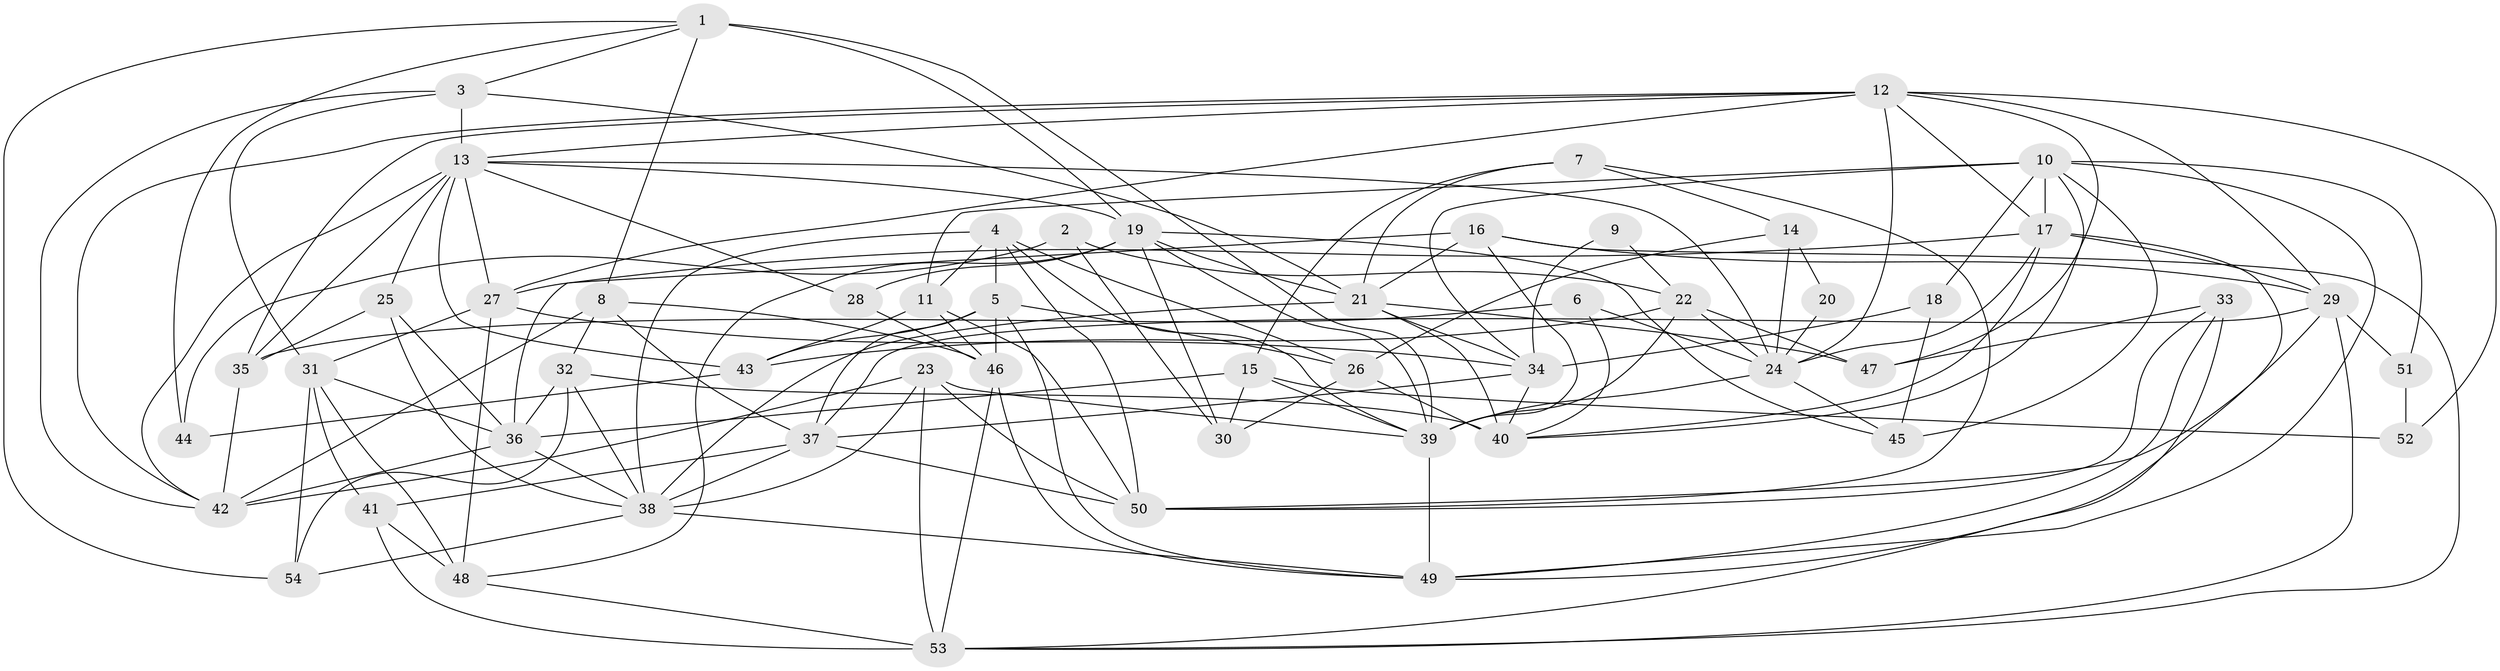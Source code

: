 // original degree distribution, {5: 0.205607476635514, 3: 0.2523364485981308, 2: 0.16822429906542055, 6: 0.08411214953271028, 7: 0.056074766355140186, 4: 0.22429906542056074, 9: 0.009345794392523364}
// Generated by graph-tools (version 1.1) at 2025/02/03/09/25 03:02:15]
// undirected, 54 vertices, 149 edges
graph export_dot {
graph [start="1"]
  node [color=gray90,style=filled];
  1;
  2;
  3;
  4;
  5;
  6;
  7;
  8;
  9;
  10;
  11;
  12;
  13;
  14;
  15;
  16;
  17;
  18;
  19;
  20;
  21;
  22;
  23;
  24;
  25;
  26;
  27;
  28;
  29;
  30;
  31;
  32;
  33;
  34;
  35;
  36;
  37;
  38;
  39;
  40;
  41;
  42;
  43;
  44;
  45;
  46;
  47;
  48;
  49;
  50;
  51;
  52;
  53;
  54;
  1 -- 3 [weight=1.0];
  1 -- 8 [weight=1.0];
  1 -- 19 [weight=1.0];
  1 -- 39 [weight=1.0];
  1 -- 44 [weight=1.0];
  1 -- 54 [weight=1.0];
  2 -- 22 [weight=1.0];
  2 -- 30 [weight=1.0];
  2 -- 44 [weight=1.0];
  3 -- 13 [weight=1.0];
  3 -- 21 [weight=1.0];
  3 -- 31 [weight=1.0];
  3 -- 42 [weight=1.0];
  4 -- 5 [weight=1.0];
  4 -- 11 [weight=1.0];
  4 -- 26 [weight=1.0];
  4 -- 38 [weight=1.0];
  4 -- 39 [weight=1.0];
  4 -- 50 [weight=1.0];
  5 -- 26 [weight=1.0];
  5 -- 37 [weight=1.0];
  5 -- 43 [weight=1.0];
  5 -- 46 [weight=1.0];
  5 -- 49 [weight=1.0];
  6 -- 24 [weight=1.0];
  6 -- 35 [weight=1.0];
  6 -- 40 [weight=1.0];
  7 -- 14 [weight=1.0];
  7 -- 15 [weight=1.0];
  7 -- 21 [weight=1.0];
  7 -- 50 [weight=1.0];
  8 -- 32 [weight=1.0];
  8 -- 37 [weight=1.0];
  8 -- 42 [weight=1.0];
  8 -- 46 [weight=1.0];
  9 -- 22 [weight=1.0];
  9 -- 34 [weight=1.0];
  10 -- 11 [weight=2.0];
  10 -- 17 [weight=1.0];
  10 -- 18 [weight=1.0];
  10 -- 34 [weight=1.0];
  10 -- 40 [weight=1.0];
  10 -- 45 [weight=1.0];
  10 -- 49 [weight=1.0];
  10 -- 51 [weight=1.0];
  11 -- 43 [weight=1.0];
  11 -- 46 [weight=1.0];
  11 -- 50 [weight=1.0];
  12 -- 13 [weight=1.0];
  12 -- 17 [weight=1.0];
  12 -- 24 [weight=1.0];
  12 -- 27 [weight=1.0];
  12 -- 29 [weight=1.0];
  12 -- 35 [weight=1.0];
  12 -- 42 [weight=1.0];
  12 -- 47 [weight=1.0];
  12 -- 52 [weight=1.0];
  13 -- 19 [weight=1.0];
  13 -- 24 [weight=1.0];
  13 -- 25 [weight=2.0];
  13 -- 27 [weight=1.0];
  13 -- 28 [weight=1.0];
  13 -- 35 [weight=1.0];
  13 -- 42 [weight=1.0];
  13 -- 43 [weight=1.0];
  14 -- 20 [weight=1.0];
  14 -- 24 [weight=1.0];
  14 -- 26 [weight=1.0];
  15 -- 30 [weight=1.0];
  15 -- 36 [weight=1.0];
  15 -- 39 [weight=1.0];
  15 -- 52 [weight=1.0];
  16 -- 21 [weight=2.0];
  16 -- 29 [weight=1.0];
  16 -- 36 [weight=1.0];
  16 -- 39 [weight=1.0];
  16 -- 53 [weight=1.0];
  17 -- 24 [weight=1.0];
  17 -- 27 [weight=1.0];
  17 -- 29 [weight=2.0];
  17 -- 40 [weight=1.0];
  17 -- 49 [weight=1.0];
  18 -- 34 [weight=1.0];
  18 -- 45 [weight=1.0];
  19 -- 21 [weight=1.0];
  19 -- 28 [weight=1.0];
  19 -- 30 [weight=1.0];
  19 -- 39 [weight=1.0];
  19 -- 45 [weight=1.0];
  19 -- 48 [weight=1.0];
  20 -- 24 [weight=1.0];
  21 -- 34 [weight=1.0];
  21 -- 38 [weight=1.0];
  21 -- 40 [weight=1.0];
  21 -- 47 [weight=1.0];
  22 -- 24 [weight=1.0];
  22 -- 39 [weight=1.0];
  22 -- 43 [weight=2.0];
  22 -- 47 [weight=1.0];
  23 -- 38 [weight=1.0];
  23 -- 39 [weight=1.0];
  23 -- 42 [weight=1.0];
  23 -- 50 [weight=2.0];
  23 -- 53 [weight=1.0];
  24 -- 39 [weight=1.0];
  24 -- 45 [weight=1.0];
  25 -- 35 [weight=1.0];
  25 -- 36 [weight=1.0];
  25 -- 38 [weight=1.0];
  26 -- 30 [weight=1.0];
  26 -- 40 [weight=1.0];
  27 -- 31 [weight=1.0];
  27 -- 34 [weight=1.0];
  27 -- 48 [weight=1.0];
  28 -- 46 [weight=1.0];
  29 -- 37 [weight=1.0];
  29 -- 50 [weight=1.0];
  29 -- 51 [weight=1.0];
  29 -- 53 [weight=1.0];
  31 -- 36 [weight=1.0];
  31 -- 41 [weight=1.0];
  31 -- 48 [weight=1.0];
  31 -- 54 [weight=1.0];
  32 -- 36 [weight=1.0];
  32 -- 38 [weight=1.0];
  32 -- 40 [weight=2.0];
  32 -- 54 [weight=1.0];
  33 -- 47 [weight=1.0];
  33 -- 49 [weight=1.0];
  33 -- 50 [weight=1.0];
  33 -- 53 [weight=1.0];
  34 -- 37 [weight=1.0];
  34 -- 40 [weight=1.0];
  35 -- 42 [weight=1.0];
  36 -- 38 [weight=1.0];
  36 -- 42 [weight=1.0];
  37 -- 38 [weight=1.0];
  37 -- 41 [weight=1.0];
  37 -- 50 [weight=1.0];
  38 -- 49 [weight=1.0];
  38 -- 54 [weight=1.0];
  39 -- 49 [weight=1.0];
  41 -- 48 [weight=1.0];
  41 -- 53 [weight=1.0];
  43 -- 44 [weight=1.0];
  46 -- 49 [weight=1.0];
  46 -- 53 [weight=1.0];
  48 -- 53 [weight=1.0];
  51 -- 52 [weight=1.0];
}

